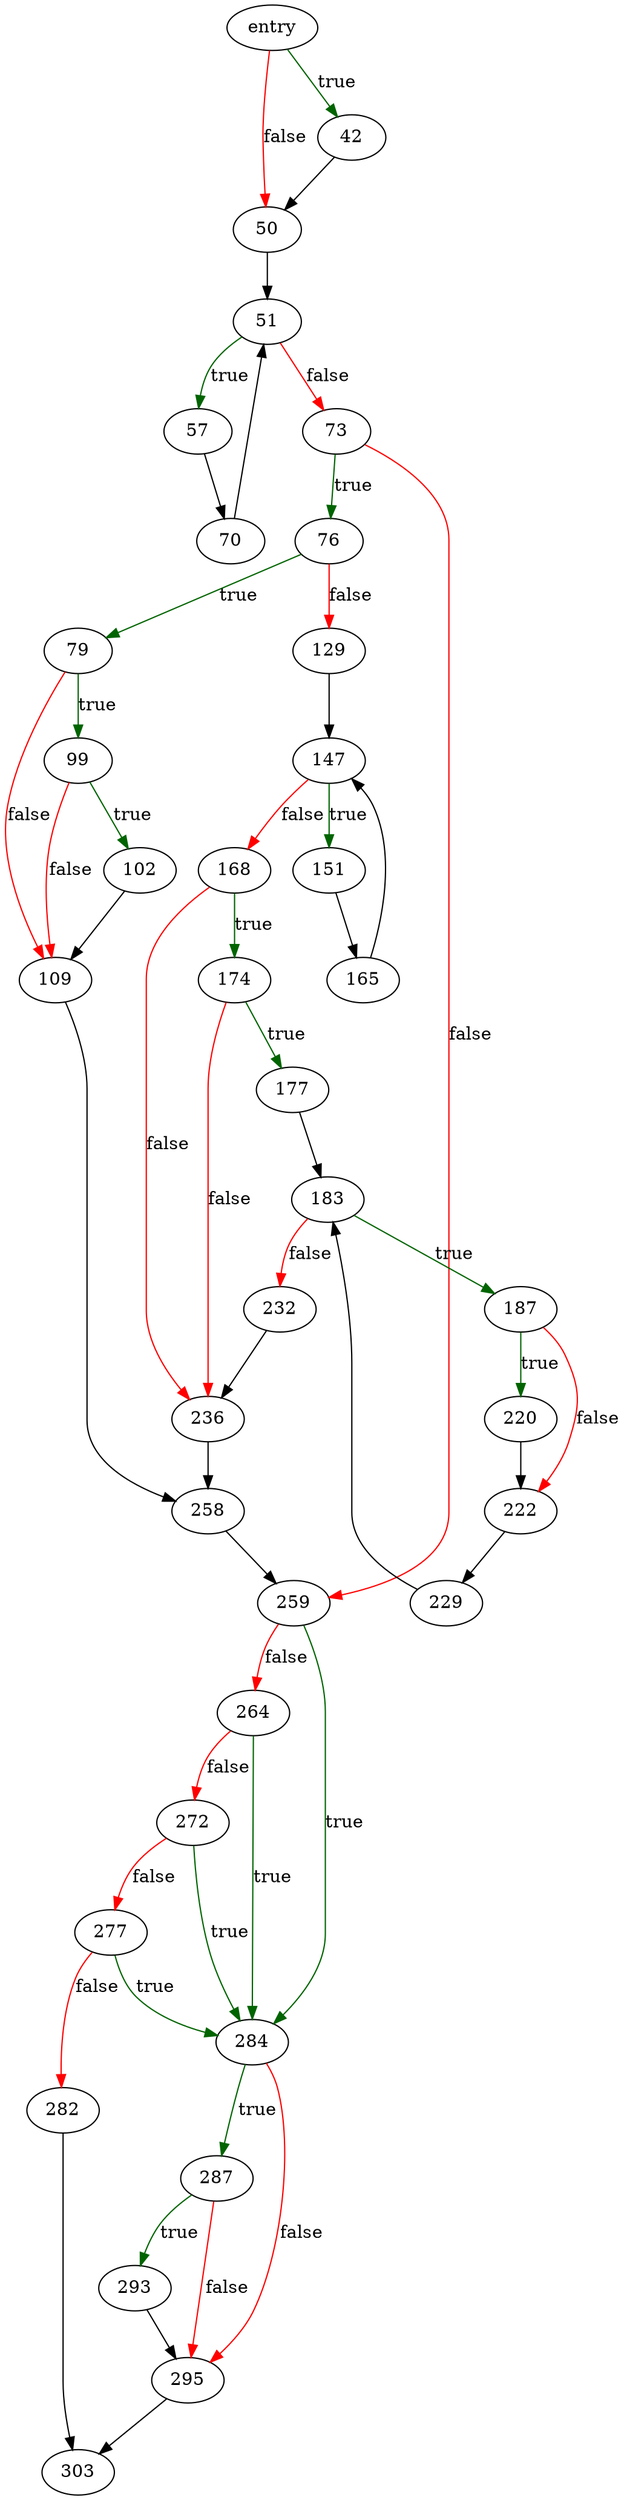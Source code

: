 digraph "fkLookupParent" {
	// Node definitions.
	9 [label=entry];
	42;
	50;
	51;
	57;
	70;
	73;
	76;
	79;
	99;
	102;
	109;
	129;
	147;
	151;
	165;
	168;
	174;
	177;
	183;
	187;
	220;
	222;
	229;
	232;
	236;
	258;
	259;
	264;
	272;
	277;
	282;
	284;
	287;
	293;
	295;
	303;

	// Edge definitions.
	9 -> 42 [
		color=darkgreen
		label=true
	];
	9 -> 50 [
		color=red
		label=false
	];
	42 -> 50;
	50 -> 51;
	51 -> 57 [
		color=darkgreen
		label=true
	];
	51 -> 73 [
		color=red
		label=false
	];
	57 -> 70;
	70 -> 51;
	73 -> 76 [
		color=darkgreen
		label=true
	];
	73 -> 259 [
		color=red
		label=false
	];
	76 -> 79 [
		color=darkgreen
		label=true
	];
	76 -> 129 [
		color=red
		label=false
	];
	79 -> 99 [
		color=darkgreen
		label=true
	];
	79 -> 109 [
		color=red
		label=false
	];
	99 -> 102 [
		color=darkgreen
		label=true
	];
	99 -> 109 [
		color=red
		label=false
	];
	102 -> 109;
	109 -> 258;
	129 -> 147;
	147 -> 151 [
		color=darkgreen
		label=true
	];
	147 -> 168 [
		color=red
		label=false
	];
	151 -> 165;
	165 -> 147;
	168 -> 174 [
		color=darkgreen
		label=true
	];
	168 -> 236 [
		color=red
		label=false
	];
	174 -> 177 [
		color=darkgreen
		label=true
	];
	174 -> 236 [
		color=red
		label=false
	];
	177 -> 183;
	183 -> 187 [
		color=darkgreen
		label=true
	];
	183 -> 232 [
		color=red
		label=false
	];
	187 -> 220 [
		color=darkgreen
		label=true
	];
	187 -> 222 [
		color=red
		label=false
	];
	220 -> 222;
	222 -> 229;
	229 -> 183;
	232 -> 236;
	236 -> 258;
	258 -> 259;
	259 -> 264 [
		color=red
		label=false
	];
	259 -> 284 [
		color=darkgreen
		label=true
	];
	264 -> 272 [
		color=red
		label=false
	];
	264 -> 284 [
		color=darkgreen
		label=true
	];
	272 -> 277 [
		color=red
		label=false
	];
	272 -> 284 [
		color=darkgreen
		label=true
	];
	277 -> 282 [
		color=red
		label=false
	];
	277 -> 284 [
		color=darkgreen
		label=true
	];
	282 -> 303;
	284 -> 287 [
		color=darkgreen
		label=true
	];
	284 -> 295 [
		color=red
		label=false
	];
	287 -> 293 [
		color=darkgreen
		label=true
	];
	287 -> 295 [
		color=red
		label=false
	];
	293 -> 295;
	295 -> 303;
}